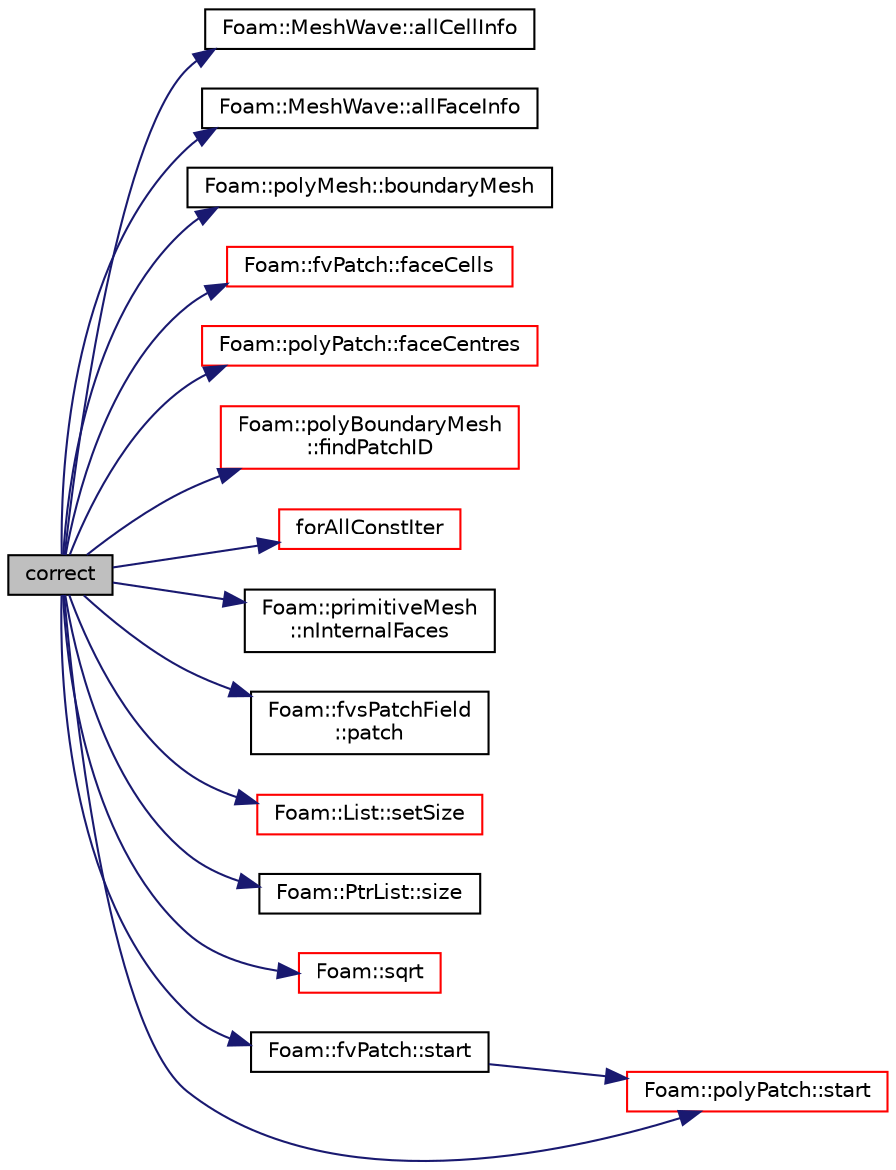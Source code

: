 digraph "correct"
{
  bgcolor="transparent";
  edge [fontname="Helvetica",fontsize="10",labelfontname="Helvetica",labelfontsize="10"];
  node [fontname="Helvetica",fontsize="10",shape=record];
  rankdir="LR";
  Node1 [label="correct",height=0.2,width=0.4,color="black", fillcolor="grey75", style="filled", fontcolor="black"];
  Node1 -> Node2 [color="midnightblue",fontsize="10",style="solid",fontname="Helvetica"];
  Node2 [label="Foam::MeshWave::allCellInfo",height=0.2,width=0.4,color="black",URL="$a01479.html#a5068b16112678fc9c2554ae4b1326122",tooltip="Get allCellInfo. "];
  Node1 -> Node3 [color="midnightblue",fontsize="10",style="solid",fontname="Helvetica"];
  Node3 [label="Foam::MeshWave::allFaceInfo",height=0.2,width=0.4,color="black",URL="$a01479.html#a2c45ba940058147154d990aa8bc85d27",tooltip="Get allFaceInfo. "];
  Node1 -> Node4 [color="midnightblue",fontsize="10",style="solid",fontname="Helvetica"];
  Node4 [label="Foam::polyMesh::boundaryMesh",height=0.2,width=0.4,color="black",URL="$a01917.html#a6b7f5ba89250dbd7a1c6c7860ab60fe3",tooltip="Return boundary mesh. "];
  Node1 -> Node5 [color="midnightblue",fontsize="10",style="solid",fontname="Helvetica"];
  Node5 [label="Foam::fvPatch::faceCells",height=0.2,width=0.4,color="red",URL="$a00885.html#a7cbd3f7d875089fbed897f536ef662c9",tooltip="Return faceCells. "];
  Node1 -> Node6 [color="midnightblue",fontsize="10",style="solid",fontname="Helvetica"];
  Node6 [label="Foam::polyPatch::faceCentres",height=0.2,width=0.4,color="red",URL="$a01935.html#a9c8773ec47e74b787335e6a483d2600d",tooltip="Return face centres. "];
  Node1 -> Node7 [color="midnightblue",fontsize="10",style="solid",fontname="Helvetica"];
  Node7 [label="Foam::polyBoundaryMesh\l::findPatchID",height=0.2,width=0.4,color="red",URL="$a01911.html#a6591fbb33e89d53c35c972523ac09e94",tooltip="Find patch index given a name. "];
  Node1 -> Node8 [color="midnightblue",fontsize="10",style="solid",fontname="Helvetica"];
  Node8 [label="forAllConstIter",height=0.2,width=0.4,color="red",URL="$a02960.html#ae21e2836509b0fa7f7cedf6493b11b09"];
  Node1 -> Node9 [color="midnightblue",fontsize="10",style="solid",fontname="Helvetica"];
  Node9 [label="Foam::primitiveMesh\l::nInternalFaces",height=0.2,width=0.4,color="black",URL="$a01969.html#aa1eec60bd258a70018b8ffda0dced7bb"];
  Node1 -> Node10 [color="midnightblue",fontsize="10",style="solid",fontname="Helvetica"];
  Node10 [label="Foam::fvsPatchField\l::patch",height=0.2,width=0.4,color="black",URL="$a00893.html#ad735de1fbd0f85c12ad0c37deb62d22c",tooltip="Return patch. "];
  Node1 -> Node11 [color="midnightblue",fontsize="10",style="solid",fontname="Helvetica"];
  Node11 [label="Foam::List::setSize",height=0.2,width=0.4,color="red",URL="$a01364.html#aedb985ffeaf1bdbfeccc2a8730405703",tooltip="Reset size of List. "];
  Node1 -> Node12 [color="midnightblue",fontsize="10",style="solid",fontname="Helvetica"];
  Node12 [label="Foam::PtrList::size",height=0.2,width=0.4,color="black",URL="$a02033.html#a723361dc2020160f5492e8fe2d09fa44",tooltip="Return the number of elements in the PtrList. "];
  Node1 -> Node13 [color="midnightblue",fontsize="10",style="solid",fontname="Helvetica"];
  Node13 [label="Foam::sqrt",height=0.2,width=0.4,color="red",URL="$a10733.html#a8616bd62eebf2342a80222fecb1bda71"];
  Node1 -> Node14 [color="midnightblue",fontsize="10",style="solid",fontname="Helvetica"];
  Node14 [label="Foam::fvPatch::start",height=0.2,width=0.4,color="black",URL="$a00885.html#a861f370e41af7d54d7ff91da65de6e6a",tooltip="Return start label of this patch in the polyMesh face list. "];
  Node14 -> Node15 [color="midnightblue",fontsize="10",style="solid",fontname="Helvetica"];
  Node15 [label="Foam::polyPatch::start",height=0.2,width=0.4,color="red",URL="$a01935.html#a861f370e41af7d54d7ff91da65de6e6a",tooltip="Return start label of this patch in the polyMesh face list. "];
  Node1 -> Node15 [color="midnightblue",fontsize="10",style="solid",fontname="Helvetica"];
}
